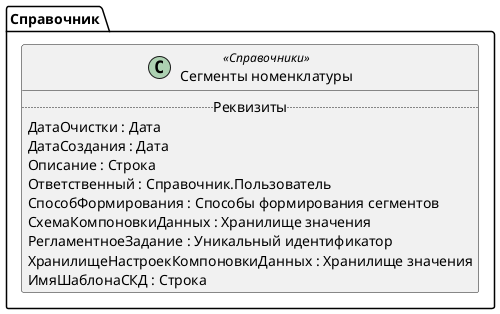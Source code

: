 ﻿@startuml СегментыНоменклатуры
'!include templates.wsd
'..\include templates.wsd
class Справочник.СегментыНоменклатуры as "Сегменты номенклатуры" <<Справочники>>
{
..Реквизиты..
ДатаОчистки : Дата
ДатаСоздания : Дата
Описание : Строка
Ответственный : Справочник.Пользователь
СпособФормирования : Способы формирования сегментов
СхемаКомпоновкиДанных : Хранилище значения
РегламентноеЗадание : Уникальный идентификатор
ХранилищеНастроекКомпоновкиДанных : Хранилище значения
ИмяШаблонаСКД : Строка
}
@enduml
